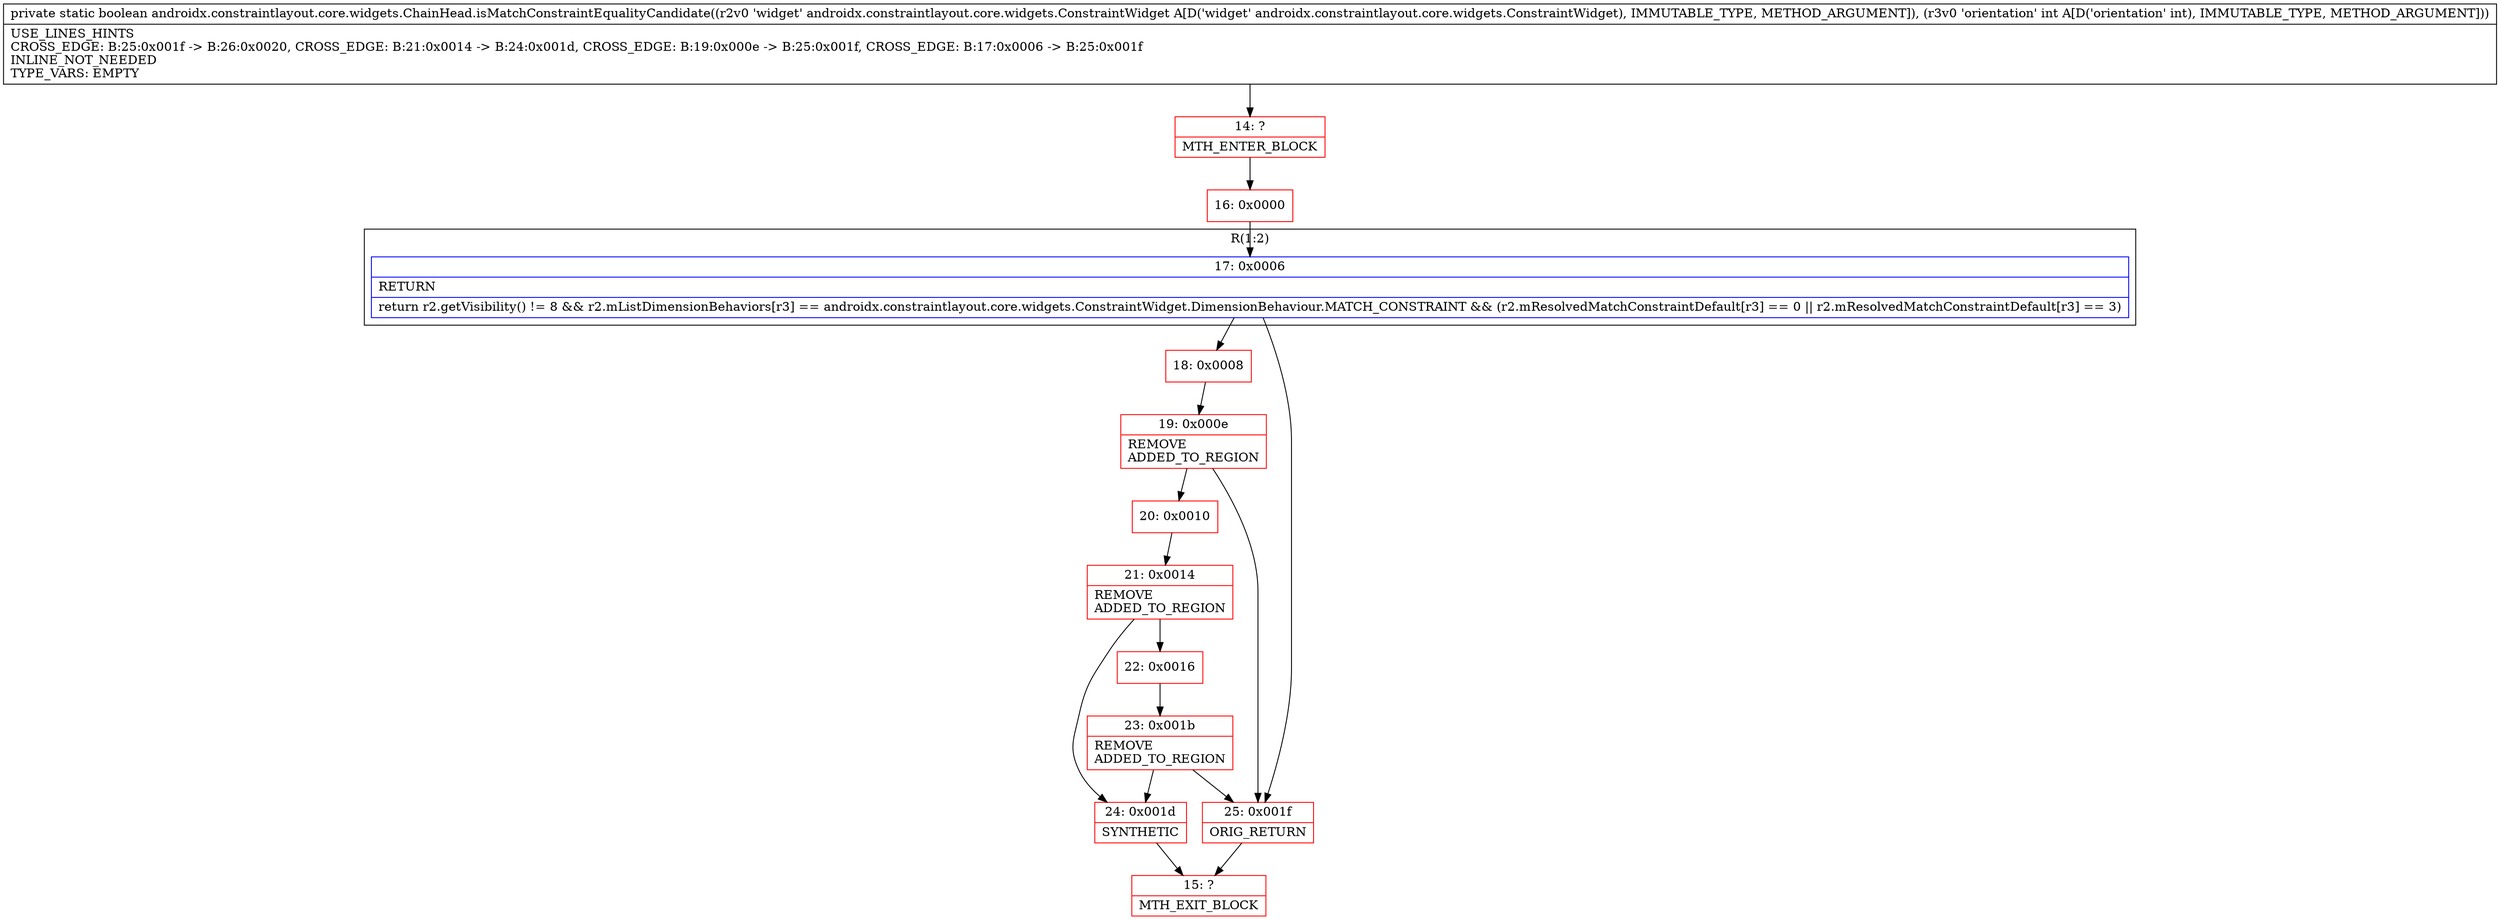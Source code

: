 digraph "CFG forandroidx.constraintlayout.core.widgets.ChainHead.isMatchConstraintEqualityCandidate(Landroidx\/constraintlayout\/core\/widgets\/ConstraintWidget;I)Z" {
subgraph cluster_Region_55436859 {
label = "R(1:2)";
node [shape=record,color=blue];
Node_17 [shape=record,label="{17\:\ 0x0006|RETURN\l|return r2.getVisibility() != 8 && r2.mListDimensionBehaviors[r3] == androidx.constraintlayout.core.widgets.ConstraintWidget.DimensionBehaviour.MATCH_CONSTRAINT && (r2.mResolvedMatchConstraintDefault[r3] == 0 \|\| r2.mResolvedMatchConstraintDefault[r3] == 3)\l}"];
}
Node_14 [shape=record,color=red,label="{14\:\ ?|MTH_ENTER_BLOCK\l}"];
Node_16 [shape=record,color=red,label="{16\:\ 0x0000}"];
Node_18 [shape=record,color=red,label="{18\:\ 0x0008}"];
Node_19 [shape=record,color=red,label="{19\:\ 0x000e|REMOVE\lADDED_TO_REGION\l}"];
Node_20 [shape=record,color=red,label="{20\:\ 0x0010}"];
Node_21 [shape=record,color=red,label="{21\:\ 0x0014|REMOVE\lADDED_TO_REGION\l}"];
Node_22 [shape=record,color=red,label="{22\:\ 0x0016}"];
Node_23 [shape=record,color=red,label="{23\:\ 0x001b|REMOVE\lADDED_TO_REGION\l}"];
Node_24 [shape=record,color=red,label="{24\:\ 0x001d|SYNTHETIC\l}"];
Node_15 [shape=record,color=red,label="{15\:\ ?|MTH_EXIT_BLOCK\l}"];
Node_25 [shape=record,color=red,label="{25\:\ 0x001f|ORIG_RETURN\l}"];
MethodNode[shape=record,label="{private static boolean androidx.constraintlayout.core.widgets.ChainHead.isMatchConstraintEqualityCandidate((r2v0 'widget' androidx.constraintlayout.core.widgets.ConstraintWidget A[D('widget' androidx.constraintlayout.core.widgets.ConstraintWidget), IMMUTABLE_TYPE, METHOD_ARGUMENT]), (r3v0 'orientation' int A[D('orientation' int), IMMUTABLE_TYPE, METHOD_ARGUMENT]))  | USE_LINES_HINTS\lCROSS_EDGE: B:25:0x001f \-\> B:26:0x0020, CROSS_EDGE: B:21:0x0014 \-\> B:24:0x001d, CROSS_EDGE: B:19:0x000e \-\> B:25:0x001f, CROSS_EDGE: B:17:0x0006 \-\> B:25:0x001f\lINLINE_NOT_NEEDED\lTYPE_VARS: EMPTY\l}"];
MethodNode -> Node_14;Node_17 -> Node_18;
Node_17 -> Node_25;
Node_14 -> Node_16;
Node_16 -> Node_17;
Node_18 -> Node_19;
Node_19 -> Node_20;
Node_19 -> Node_25;
Node_20 -> Node_21;
Node_21 -> Node_22;
Node_21 -> Node_24;
Node_22 -> Node_23;
Node_23 -> Node_24;
Node_23 -> Node_25;
Node_24 -> Node_15;
Node_25 -> Node_15;
}

